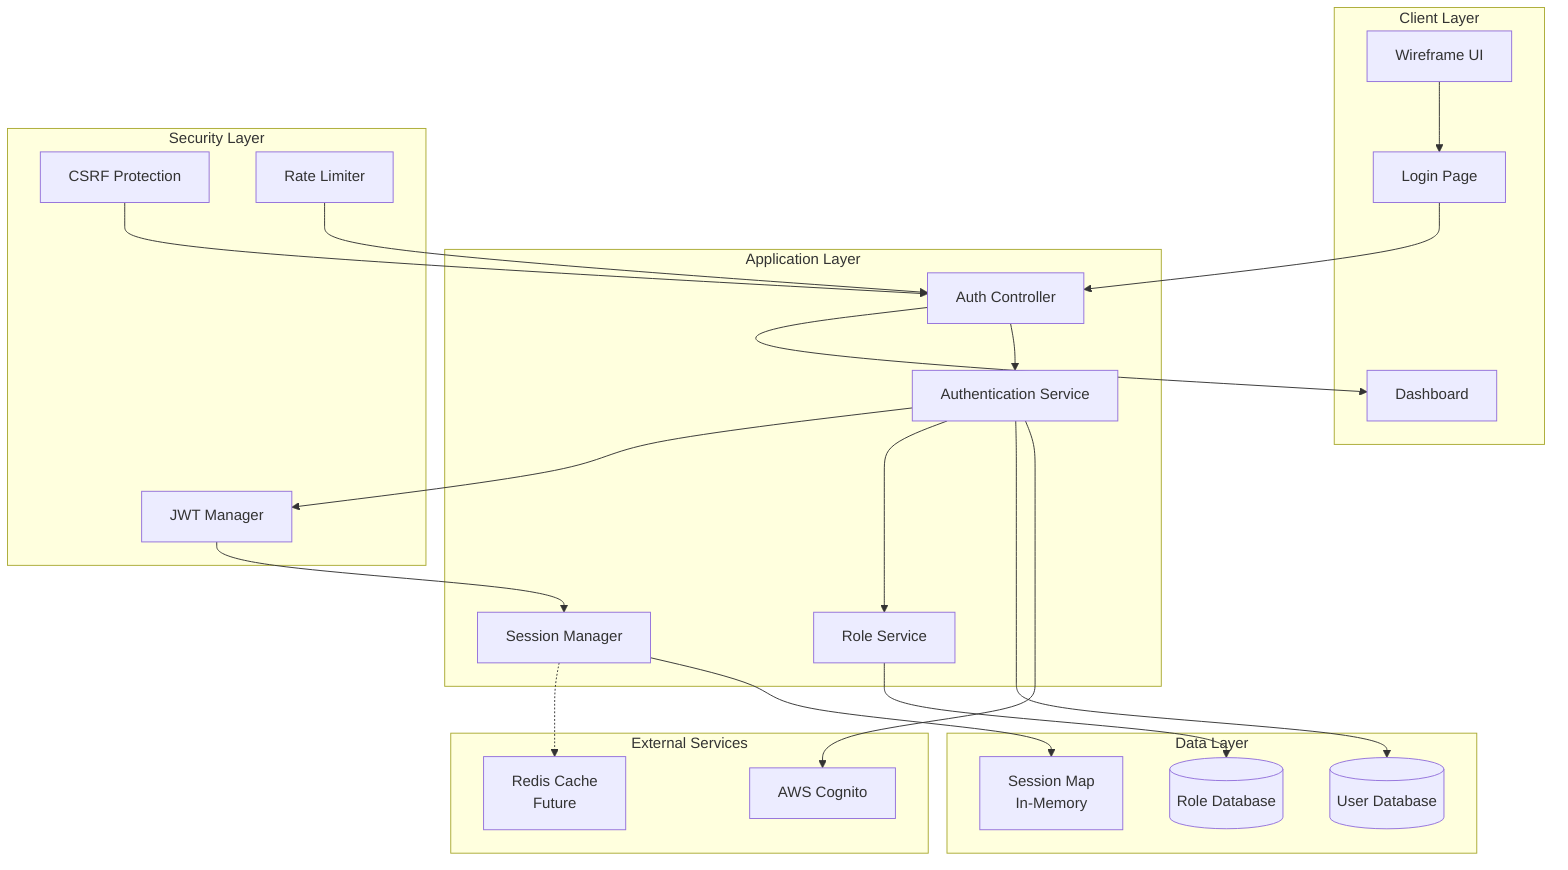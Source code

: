 graph TB
    subgraph "Client Layer"
        UI[Wireframe UI]
        Login[Login Page]
        Dashboard[Dashboard]
    end

    subgraph "Application Layer"
        AuthController[Auth Controller]
        AuthService[Authentication Service]
        RoleService[Role Service]
        SessionManager[Session Manager]
    end

    subgraph "Security Layer"
        JWTManager[JWT Manager]
        CSRFProtection[CSRF Protection]
        RateLimiter[Rate Limiter]
    end

    subgraph "External Services"
        Cognito[AWS Cognito]
        Redis[Redis Cache<br/>Future]
    end

    subgraph "Data Layer"
        UserDB[(User Database)]
        RoleDB[(Role Database)]
        SessionCache[Session Map<br/>In-Memory]
    end

    UI --> Login
    Login --> AuthController
    AuthController --> AuthService
    AuthService --> Cognito
    AuthService --> UserDB
    AuthService --> RoleService
    RoleService --> RoleDB
    AuthService --> JWTManager
    JWTManager --> SessionManager
    SessionManager --> SessionCache
    SessionManager -.-> Redis
    AuthController --> Dashboard

    CSRFProtection --> AuthController
    RateLimiter --> AuthController